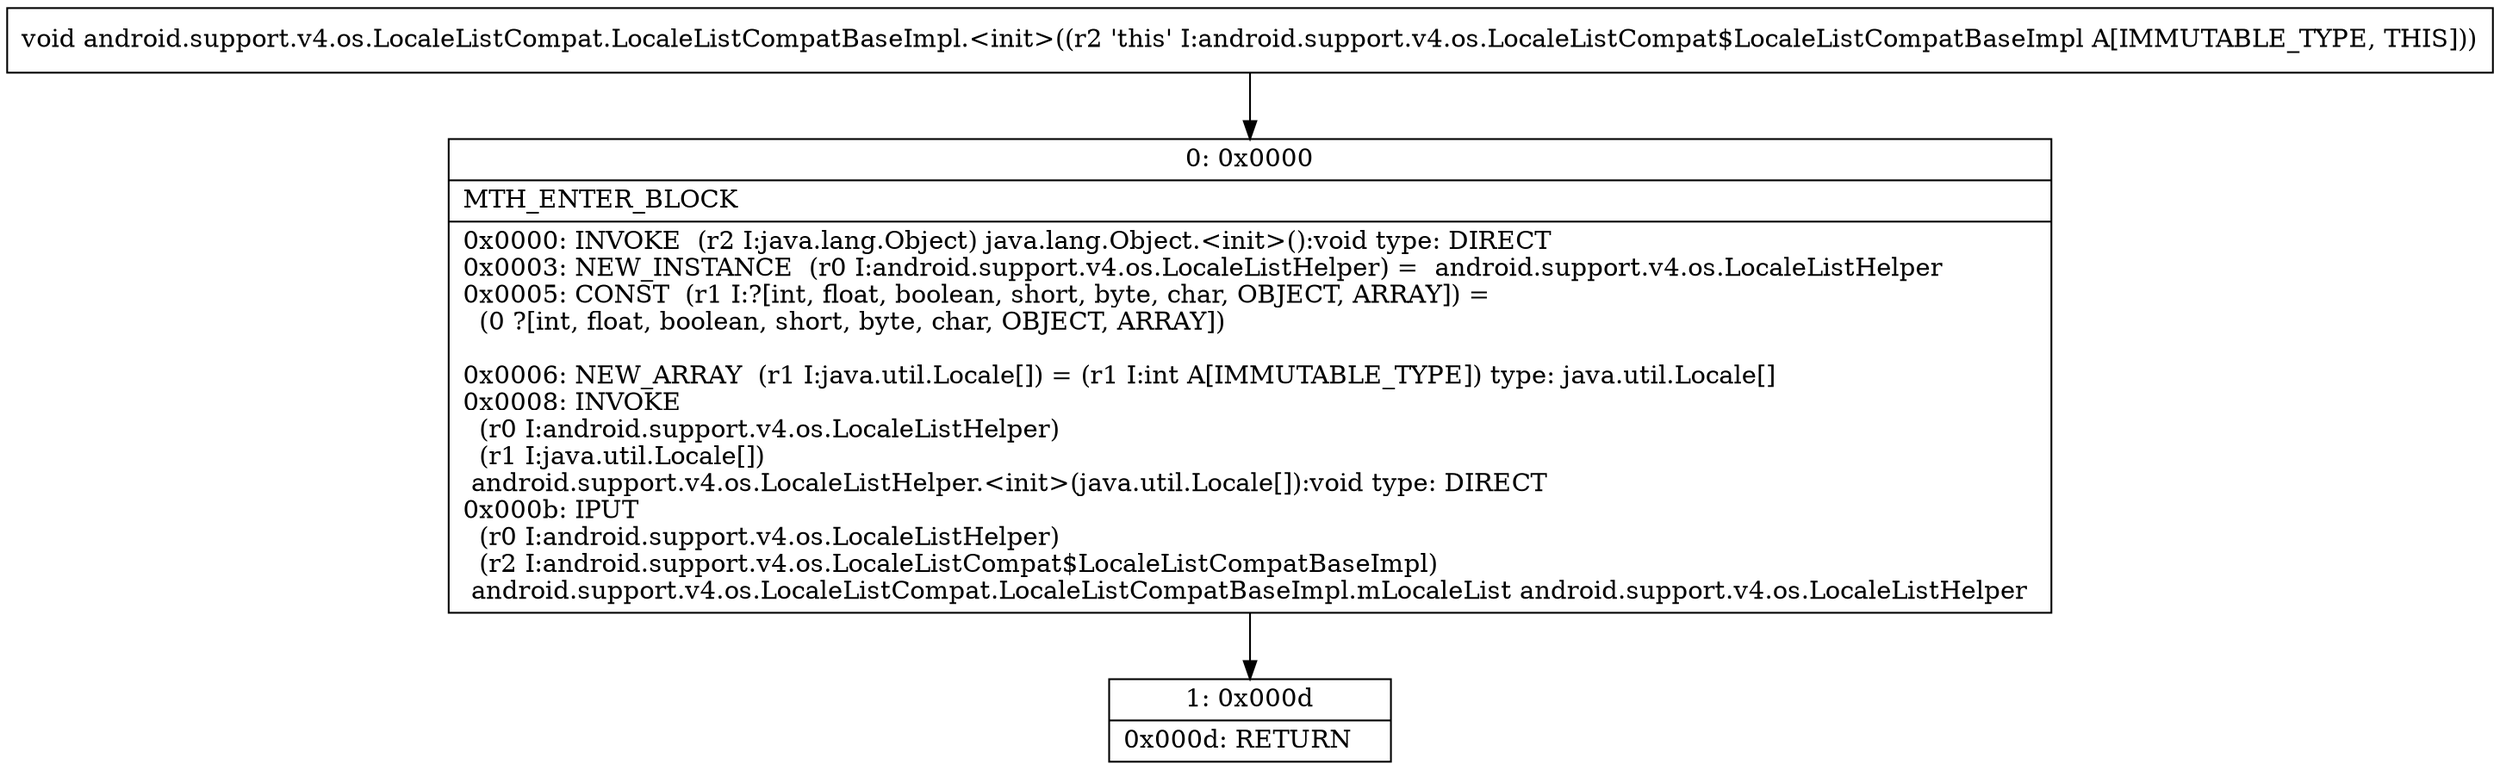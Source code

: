 digraph "CFG forandroid.support.v4.os.LocaleListCompat.LocaleListCompatBaseImpl.\<init\>()V" {
Node_0 [shape=record,label="{0\:\ 0x0000|MTH_ENTER_BLOCK\l|0x0000: INVOKE  (r2 I:java.lang.Object) java.lang.Object.\<init\>():void type: DIRECT \l0x0003: NEW_INSTANCE  (r0 I:android.support.v4.os.LocaleListHelper) =  android.support.v4.os.LocaleListHelper \l0x0005: CONST  (r1 I:?[int, float, boolean, short, byte, char, OBJECT, ARRAY]) = \l  (0 ?[int, float, boolean, short, byte, char, OBJECT, ARRAY])\l \l0x0006: NEW_ARRAY  (r1 I:java.util.Locale[]) = (r1 I:int A[IMMUTABLE_TYPE]) type: java.util.Locale[] \l0x0008: INVOKE  \l  (r0 I:android.support.v4.os.LocaleListHelper)\l  (r1 I:java.util.Locale[])\l android.support.v4.os.LocaleListHelper.\<init\>(java.util.Locale[]):void type: DIRECT \l0x000b: IPUT  \l  (r0 I:android.support.v4.os.LocaleListHelper)\l  (r2 I:android.support.v4.os.LocaleListCompat$LocaleListCompatBaseImpl)\l android.support.v4.os.LocaleListCompat.LocaleListCompatBaseImpl.mLocaleList android.support.v4.os.LocaleListHelper \l}"];
Node_1 [shape=record,label="{1\:\ 0x000d|0x000d: RETURN   \l}"];
MethodNode[shape=record,label="{void android.support.v4.os.LocaleListCompat.LocaleListCompatBaseImpl.\<init\>((r2 'this' I:android.support.v4.os.LocaleListCompat$LocaleListCompatBaseImpl A[IMMUTABLE_TYPE, THIS])) }"];
MethodNode -> Node_0;
Node_0 -> Node_1;
}

